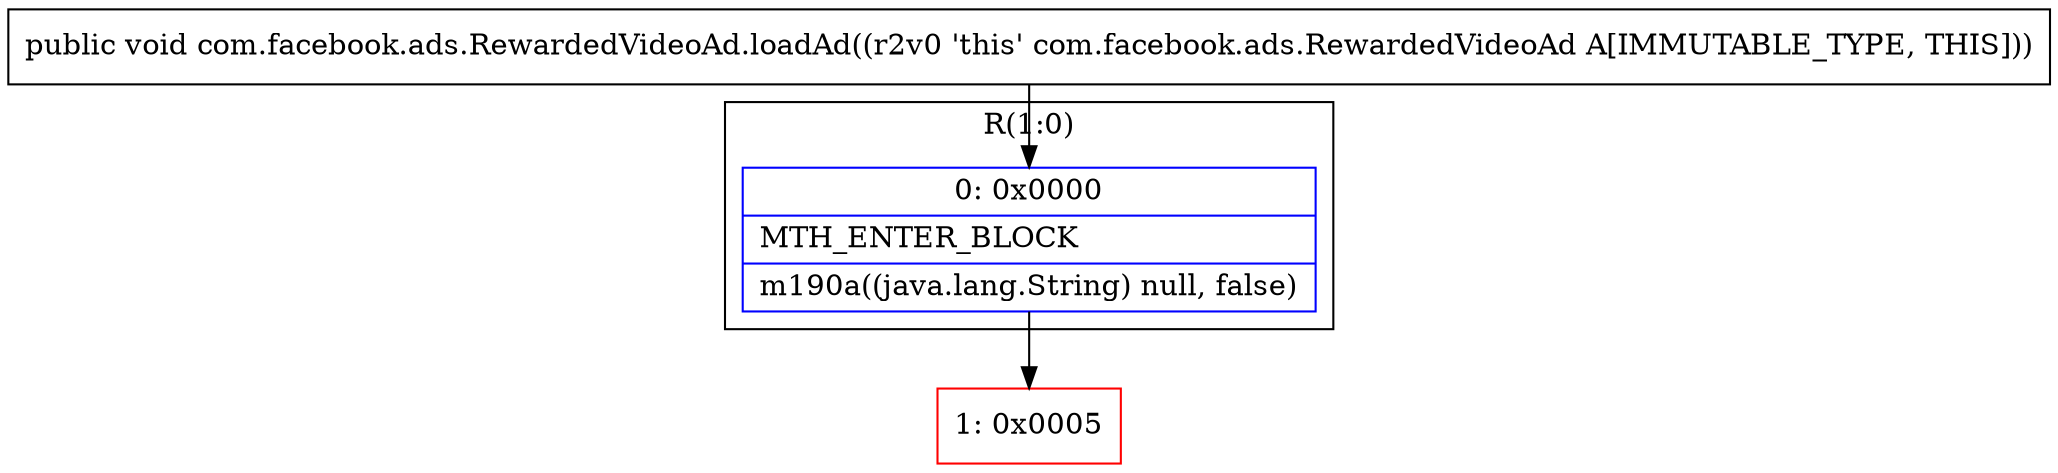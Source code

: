 digraph "CFG forcom.facebook.ads.RewardedVideoAd.loadAd()V" {
subgraph cluster_Region_1563565967 {
label = "R(1:0)";
node [shape=record,color=blue];
Node_0 [shape=record,label="{0\:\ 0x0000|MTH_ENTER_BLOCK\l|m190a((java.lang.String) null, false)\l}"];
}
Node_1 [shape=record,color=red,label="{1\:\ 0x0005}"];
MethodNode[shape=record,label="{public void com.facebook.ads.RewardedVideoAd.loadAd((r2v0 'this' com.facebook.ads.RewardedVideoAd A[IMMUTABLE_TYPE, THIS])) }"];
MethodNode -> Node_0;
Node_0 -> Node_1;
}

